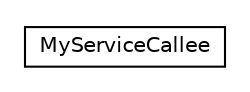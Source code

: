 #!/usr/local/bin/dot
#
# Class diagram 
# Generated by UMLGraph version R5_6-24-gf6e263 (http://www.umlgraph.org/)
#

digraph G {
	edge [fontname="Helvetica",fontsize=10,labelfontname="Helvetica",labelfontsize=10];
	node [fontname="Helvetica",fontsize=10,shape=plaintext];
	nodesep=0.25;
	ranksep=0.5;
	// org.universAAL.tutorials.service.bus.tryout.MyServiceCallee
	c1270441 [label=<<table title="org.universAAL.tutorials.service.bus.tryout.MyServiceCallee" border="0" cellborder="1" cellspacing="0" cellpadding="2" port="p" href="./MyServiceCallee.html">
		<tr><td><table border="0" cellspacing="0" cellpadding="1">
<tr><td align="center" balign="center"> MyServiceCallee </td></tr>
		</table></td></tr>
		</table>>, URL="./MyServiceCallee.html", fontname="Helvetica", fontcolor="black", fontsize=10.0];
}

